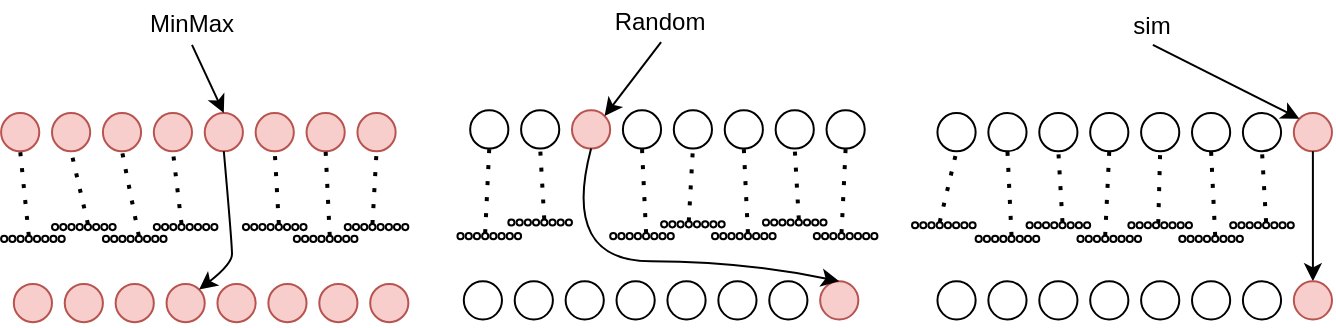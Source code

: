 <mxfile version="24.3.1" type="device">
  <diagram name="Page-1" id="j-AkeTJvbk_twapueU_q">
    <mxGraphModel dx="1296" dy="691" grid="1" gridSize="10" guides="1" tooltips="1" connect="1" arrows="1" fold="1" page="1" pageScale="1" pageWidth="827" pageHeight="1169" math="0" shadow="0">
      <root>
        <mxCell id="0" />
        <mxCell id="1" parent="0" />
        <mxCell id="gNZy8tcKWQFt4iCztj_j-1" value="" style="ellipse;whiteSpace=wrap;html=1;aspect=fixed;fillColor=#f8cecc;strokeColor=#b85450;" vertex="1" parent="1">
          <mxGeometry x="95.455" y="284.545" width="19.091" height="19.091" as="geometry" />
        </mxCell>
        <mxCell id="gNZy8tcKWQFt4iCztj_j-3" value="MinMax" style="text;html=1;align=center;verticalAlign=middle;whiteSpace=wrap;rounded=0;" vertex="1" parent="1">
          <mxGeometry x="120.909" y="230" width="38.182" height="20.455" as="geometry" />
        </mxCell>
        <mxCell id="gNZy8tcKWQFt4iCztj_j-4" value="" style="ellipse;whiteSpace=wrap;html=1;aspect=fixed;fillColor=#f8cecc;strokeColor=#b85450;" vertex="1" parent="1">
          <mxGeometry x="120.909" y="284.545" width="19.091" height="19.091" as="geometry" />
        </mxCell>
        <mxCell id="gNZy8tcKWQFt4iCztj_j-5" value="" style="ellipse;whiteSpace=wrap;html=1;aspect=fixed;fillColor=#f8cecc;strokeColor=#b85450;" vertex="1" parent="1">
          <mxGeometry x="70" y="284.545" width="19.091" height="19.091" as="geometry" />
        </mxCell>
        <mxCell id="gNZy8tcKWQFt4iCztj_j-6" value="" style="ellipse;whiteSpace=wrap;html=1;aspect=fixed;fillColor=#f8cecc;strokeColor=#b85450;" vertex="1" parent="1">
          <mxGeometry x="44.545" y="284.545" width="19.091" height="19.091" as="geometry" />
        </mxCell>
        <mxCell id="gNZy8tcKWQFt4iCztj_j-7" value="" style="ellipse;whiteSpace=wrap;html=1;aspect=fixed;fillColor=#f8cecc;strokeColor=#b85450;" vertex="1" parent="1">
          <mxGeometry x="146.364" y="284.545" width="19.091" height="19.091" as="geometry" />
        </mxCell>
        <mxCell id="gNZy8tcKWQFt4iCztj_j-8" value="" style="ellipse;whiteSpace=wrap;html=1;aspect=fixed;fillColor=#f8cecc;strokeColor=#b85450;" vertex="1" parent="1">
          <mxGeometry x="171.818" y="284.545" width="19.091" height="19.091" as="geometry" />
        </mxCell>
        <mxCell id="gNZy8tcKWQFt4iCztj_j-9" value="" style="ellipse;whiteSpace=wrap;html=1;aspect=fixed;fillColor=#f8cecc;strokeColor=#b85450;" vertex="1" parent="1">
          <mxGeometry x="197.273" y="284.545" width="19.091" height="19.091" as="geometry" />
        </mxCell>
        <mxCell id="gNZy8tcKWQFt4iCztj_j-10" value="" style="ellipse;whiteSpace=wrap;html=1;aspect=fixed;fillColor=#f8cecc;strokeColor=#b85450;" vertex="1" parent="1">
          <mxGeometry x="222.727" y="284.545" width="19.091" height="19.091" as="geometry" />
        </mxCell>
        <mxCell id="gNZy8tcKWQFt4iCztj_j-19" value="" style="endArrow=none;dashed=1;html=1;dashPattern=1 3;strokeWidth=2;rounded=0;entryX=0.5;entryY=1;entryDx=0;entryDy=0;exitX=0.5;exitY=0;exitDx=0;exitDy=0;" edge="1" parent="1" source="gNZy8tcKWQFt4iCztj_j-21" target="gNZy8tcKWQFt4iCztj_j-6">
          <mxGeometry width="50" height="50" relative="1" as="geometry">
            <mxPoint x="19.091" y="339.091" as="sourcePoint" />
            <mxPoint x="50.909" y="305" as="targetPoint" />
          </mxGeometry>
        </mxCell>
        <mxCell id="gNZy8tcKWQFt4iCztj_j-28" value="" style="group" vertex="1" connectable="0" parent="1">
          <mxGeometry x="44.55" y="345.909" width="31.818" height="6.818" as="geometry" />
        </mxCell>
        <mxCell id="gNZy8tcKWQFt4iCztj_j-20" value="" style="ellipse;whiteSpace=wrap;html=1;aspect=fixed;" vertex="1" parent="gNZy8tcKWQFt4iCztj_j-28">
          <mxGeometry x="8.211" width="3.079" height="3.079" as="geometry" />
        </mxCell>
        <mxCell id="gNZy8tcKWQFt4iCztj_j-21" value="" style="ellipse;whiteSpace=wrap;html=1;aspect=fixed;" vertex="1" parent="gNZy8tcKWQFt4iCztj_j-28">
          <mxGeometry x="12.317" width="3.079" height="3.079" as="geometry" />
        </mxCell>
        <mxCell id="gNZy8tcKWQFt4iCztj_j-22" value="" style="ellipse;whiteSpace=wrap;html=1;aspect=fixed;" vertex="1" parent="gNZy8tcKWQFt4iCztj_j-28">
          <mxGeometry x="4.106" width="3.079" height="3.079" as="geometry" />
        </mxCell>
        <mxCell id="gNZy8tcKWQFt4iCztj_j-23" value="" style="ellipse;whiteSpace=wrap;html=1;aspect=fixed;" vertex="1" parent="gNZy8tcKWQFt4iCztj_j-28">
          <mxGeometry width="3.079" height="3.079" as="geometry" />
        </mxCell>
        <mxCell id="gNZy8tcKWQFt4iCztj_j-24" value="" style="ellipse;whiteSpace=wrap;html=1;aspect=fixed;" vertex="1" parent="gNZy8tcKWQFt4iCztj_j-28">
          <mxGeometry x="16.422" width="3.079" height="3.079" as="geometry" />
        </mxCell>
        <mxCell id="gNZy8tcKWQFt4iCztj_j-25" value="" style="ellipse;whiteSpace=wrap;html=1;aspect=fixed;" vertex="1" parent="gNZy8tcKWQFt4iCztj_j-28">
          <mxGeometry x="20.528" width="3.079" height="3.079" as="geometry" />
        </mxCell>
        <mxCell id="gNZy8tcKWQFt4iCztj_j-26" value="" style="ellipse;whiteSpace=wrap;html=1;aspect=fixed;" vertex="1" parent="gNZy8tcKWQFt4iCztj_j-28">
          <mxGeometry x="24.633" width="3.079" height="3.079" as="geometry" />
        </mxCell>
        <mxCell id="gNZy8tcKWQFt4iCztj_j-27" value="" style="ellipse;whiteSpace=wrap;html=1;aspect=fixed;" vertex="1" parent="gNZy8tcKWQFt4iCztj_j-28">
          <mxGeometry x="28.739" width="3.079" height="3.079" as="geometry" />
        </mxCell>
        <mxCell id="gNZy8tcKWQFt4iCztj_j-32" value="" style="group" vertex="1" connectable="0" parent="1">
          <mxGeometry x="70.002" y="339.999" width="31.818" height="6.818" as="geometry" />
        </mxCell>
        <mxCell id="gNZy8tcKWQFt4iCztj_j-33" value="" style="ellipse;whiteSpace=wrap;html=1;aspect=fixed;" vertex="1" parent="gNZy8tcKWQFt4iCztj_j-32">
          <mxGeometry x="8.211" width="3.079" height="3.079" as="geometry" />
        </mxCell>
        <mxCell id="gNZy8tcKWQFt4iCztj_j-34" value="" style="ellipse;whiteSpace=wrap;html=1;aspect=fixed;" vertex="1" parent="gNZy8tcKWQFt4iCztj_j-32">
          <mxGeometry x="12.317" width="3.079" height="3.079" as="geometry" />
        </mxCell>
        <mxCell id="gNZy8tcKWQFt4iCztj_j-35" value="" style="ellipse;whiteSpace=wrap;html=1;aspect=fixed;" vertex="1" parent="gNZy8tcKWQFt4iCztj_j-32">
          <mxGeometry x="4.106" width="3.079" height="3.079" as="geometry" />
        </mxCell>
        <mxCell id="gNZy8tcKWQFt4iCztj_j-36" value="" style="ellipse;whiteSpace=wrap;html=1;aspect=fixed;" vertex="1" parent="gNZy8tcKWQFt4iCztj_j-32">
          <mxGeometry width="3.079" height="3.079" as="geometry" />
        </mxCell>
        <mxCell id="gNZy8tcKWQFt4iCztj_j-37" value="" style="ellipse;whiteSpace=wrap;html=1;aspect=fixed;" vertex="1" parent="gNZy8tcKWQFt4iCztj_j-32">
          <mxGeometry x="16.422" width="3.079" height="3.079" as="geometry" />
        </mxCell>
        <mxCell id="gNZy8tcKWQFt4iCztj_j-38" value="" style="ellipse;whiteSpace=wrap;html=1;aspect=fixed;" vertex="1" parent="gNZy8tcKWQFt4iCztj_j-32">
          <mxGeometry x="20.528" width="3.079" height="3.079" as="geometry" />
        </mxCell>
        <mxCell id="gNZy8tcKWQFt4iCztj_j-39" value="" style="ellipse;whiteSpace=wrap;html=1;aspect=fixed;" vertex="1" parent="gNZy8tcKWQFt4iCztj_j-32">
          <mxGeometry x="24.633" width="3.079" height="3.079" as="geometry" />
        </mxCell>
        <mxCell id="gNZy8tcKWQFt4iCztj_j-40" value="" style="ellipse;whiteSpace=wrap;html=1;aspect=fixed;" vertex="1" parent="gNZy8tcKWQFt4iCztj_j-32">
          <mxGeometry x="28.739" width="3.079" height="3.079" as="geometry" />
        </mxCell>
        <mxCell id="gNZy8tcKWQFt4iCztj_j-41" value="" style="group" vertex="1" connectable="0" parent="1">
          <mxGeometry x="95.454" y="345.909" width="31.818" height="6.818" as="geometry" />
        </mxCell>
        <mxCell id="gNZy8tcKWQFt4iCztj_j-42" value="" style="ellipse;whiteSpace=wrap;html=1;aspect=fixed;" vertex="1" parent="gNZy8tcKWQFt4iCztj_j-41">
          <mxGeometry x="8.211" width="3.079" height="3.079" as="geometry" />
        </mxCell>
        <mxCell id="gNZy8tcKWQFt4iCztj_j-43" value="" style="ellipse;whiteSpace=wrap;html=1;aspect=fixed;" vertex="1" parent="gNZy8tcKWQFt4iCztj_j-41">
          <mxGeometry x="12.317" width="3.079" height="3.079" as="geometry" />
        </mxCell>
        <mxCell id="gNZy8tcKWQFt4iCztj_j-44" value="" style="ellipse;whiteSpace=wrap;html=1;aspect=fixed;" vertex="1" parent="gNZy8tcKWQFt4iCztj_j-41">
          <mxGeometry x="4.106" width="3.079" height="3.079" as="geometry" />
        </mxCell>
        <mxCell id="gNZy8tcKWQFt4iCztj_j-45" value="" style="ellipse;whiteSpace=wrap;html=1;aspect=fixed;" vertex="1" parent="gNZy8tcKWQFt4iCztj_j-41">
          <mxGeometry width="3.079" height="3.079" as="geometry" />
        </mxCell>
        <mxCell id="gNZy8tcKWQFt4iCztj_j-46" value="" style="ellipse;whiteSpace=wrap;html=1;aspect=fixed;" vertex="1" parent="gNZy8tcKWQFt4iCztj_j-41">
          <mxGeometry x="16.422" width="3.079" height="3.079" as="geometry" />
        </mxCell>
        <mxCell id="gNZy8tcKWQFt4iCztj_j-47" value="" style="ellipse;whiteSpace=wrap;html=1;aspect=fixed;" vertex="1" parent="gNZy8tcKWQFt4iCztj_j-41">
          <mxGeometry x="20.528" width="3.079" height="3.079" as="geometry" />
        </mxCell>
        <mxCell id="gNZy8tcKWQFt4iCztj_j-48" value="" style="ellipse;whiteSpace=wrap;html=1;aspect=fixed;" vertex="1" parent="gNZy8tcKWQFt4iCztj_j-41">
          <mxGeometry x="24.633" width="3.079" height="3.079" as="geometry" />
        </mxCell>
        <mxCell id="gNZy8tcKWQFt4iCztj_j-49" value="" style="ellipse;whiteSpace=wrap;html=1;aspect=fixed;" vertex="1" parent="gNZy8tcKWQFt4iCztj_j-41">
          <mxGeometry x="28.739" width="3.079" height="3.079" as="geometry" />
        </mxCell>
        <mxCell id="gNZy8tcKWQFt4iCztj_j-50" value="" style="group" vertex="1" connectable="0" parent="1">
          <mxGeometry x="120.905" y="339.999" width="31.818" height="6.818" as="geometry" />
        </mxCell>
        <mxCell id="gNZy8tcKWQFt4iCztj_j-51" value="" style="ellipse;whiteSpace=wrap;html=1;aspect=fixed;" vertex="1" parent="gNZy8tcKWQFt4iCztj_j-50">
          <mxGeometry x="8.211" width="3.079" height="3.079" as="geometry" />
        </mxCell>
        <mxCell id="gNZy8tcKWQFt4iCztj_j-52" value="" style="ellipse;whiteSpace=wrap;html=1;aspect=fixed;" vertex="1" parent="gNZy8tcKWQFt4iCztj_j-50">
          <mxGeometry x="12.317" width="3.079" height="3.079" as="geometry" />
        </mxCell>
        <mxCell id="gNZy8tcKWQFt4iCztj_j-53" value="" style="ellipse;whiteSpace=wrap;html=1;aspect=fixed;" vertex="1" parent="gNZy8tcKWQFt4iCztj_j-50">
          <mxGeometry x="4.106" width="3.079" height="3.079" as="geometry" />
        </mxCell>
        <mxCell id="gNZy8tcKWQFt4iCztj_j-54" value="" style="ellipse;whiteSpace=wrap;html=1;aspect=fixed;" vertex="1" parent="gNZy8tcKWQFt4iCztj_j-50">
          <mxGeometry width="3.079" height="3.079" as="geometry" />
        </mxCell>
        <mxCell id="gNZy8tcKWQFt4iCztj_j-55" value="" style="ellipse;whiteSpace=wrap;html=1;aspect=fixed;" vertex="1" parent="gNZy8tcKWQFt4iCztj_j-50">
          <mxGeometry x="16.422" width="3.079" height="3.079" as="geometry" />
        </mxCell>
        <mxCell id="gNZy8tcKWQFt4iCztj_j-56" value="" style="ellipse;whiteSpace=wrap;html=1;aspect=fixed;" vertex="1" parent="gNZy8tcKWQFt4iCztj_j-50">
          <mxGeometry x="20.528" width="3.079" height="3.079" as="geometry" />
        </mxCell>
        <mxCell id="gNZy8tcKWQFt4iCztj_j-57" value="" style="ellipse;whiteSpace=wrap;html=1;aspect=fixed;" vertex="1" parent="gNZy8tcKWQFt4iCztj_j-50">
          <mxGeometry x="24.633" width="3.079" height="3.079" as="geometry" />
        </mxCell>
        <mxCell id="gNZy8tcKWQFt4iCztj_j-58" value="" style="ellipse;whiteSpace=wrap;html=1;aspect=fixed;" vertex="1" parent="gNZy8tcKWQFt4iCztj_j-50">
          <mxGeometry x="28.739" width="3.079" height="3.079" as="geometry" />
        </mxCell>
        <mxCell id="gNZy8tcKWQFt4iCztj_j-59" value="" style="group;container=0;" vertex="1" connectable="0" parent="1">
          <mxGeometry x="50.91" y="369.995" width="197.273" height="20.455" as="geometry" />
        </mxCell>
        <mxCell id="gNZy8tcKWQFt4iCztj_j-61" value="" style="group" vertex="1" connectable="0" parent="1">
          <mxGeometry x="165.458" y="339.999" width="31.818" height="6.818" as="geometry" />
        </mxCell>
        <mxCell id="gNZy8tcKWQFt4iCztj_j-62" value="" style="ellipse;whiteSpace=wrap;html=1;aspect=fixed;" vertex="1" parent="gNZy8tcKWQFt4iCztj_j-61">
          <mxGeometry x="8.211" width="3.079" height="3.079" as="geometry" />
        </mxCell>
        <mxCell id="gNZy8tcKWQFt4iCztj_j-63" value="" style="ellipse;whiteSpace=wrap;html=1;aspect=fixed;" vertex="1" parent="gNZy8tcKWQFt4iCztj_j-61">
          <mxGeometry x="12.317" width="3.079" height="3.079" as="geometry" />
        </mxCell>
        <mxCell id="gNZy8tcKWQFt4iCztj_j-64" value="" style="ellipse;whiteSpace=wrap;html=1;aspect=fixed;" vertex="1" parent="gNZy8tcKWQFt4iCztj_j-61">
          <mxGeometry x="4.106" width="3.079" height="3.079" as="geometry" />
        </mxCell>
        <mxCell id="gNZy8tcKWQFt4iCztj_j-65" value="" style="ellipse;whiteSpace=wrap;html=1;aspect=fixed;" vertex="1" parent="gNZy8tcKWQFt4iCztj_j-61">
          <mxGeometry width="3.079" height="3.079" as="geometry" />
        </mxCell>
        <mxCell id="gNZy8tcKWQFt4iCztj_j-66" value="" style="ellipse;whiteSpace=wrap;html=1;aspect=fixed;" vertex="1" parent="gNZy8tcKWQFt4iCztj_j-61">
          <mxGeometry x="16.422" width="3.079" height="3.079" as="geometry" />
        </mxCell>
        <mxCell id="gNZy8tcKWQFt4iCztj_j-67" value="" style="ellipse;whiteSpace=wrap;html=1;aspect=fixed;" vertex="1" parent="gNZy8tcKWQFt4iCztj_j-61">
          <mxGeometry x="20.528" width="3.079" height="3.079" as="geometry" />
        </mxCell>
        <mxCell id="gNZy8tcKWQFt4iCztj_j-68" value="" style="ellipse;whiteSpace=wrap;html=1;aspect=fixed;" vertex="1" parent="gNZy8tcKWQFt4iCztj_j-61">
          <mxGeometry x="24.633" width="3.079" height="3.079" as="geometry" />
        </mxCell>
        <mxCell id="gNZy8tcKWQFt4iCztj_j-69" value="" style="ellipse;whiteSpace=wrap;html=1;aspect=fixed;" vertex="1" parent="gNZy8tcKWQFt4iCztj_j-61">
          <mxGeometry x="28.739" width="3.079" height="3.079" as="geometry" />
        </mxCell>
        <mxCell id="gNZy8tcKWQFt4iCztj_j-70" value="" style="group" vertex="1" connectable="0" parent="1">
          <mxGeometry x="190.91" y="345.909" width="31.818" height="6.818" as="geometry" />
        </mxCell>
        <mxCell id="gNZy8tcKWQFt4iCztj_j-71" value="" style="ellipse;whiteSpace=wrap;html=1;aspect=fixed;" vertex="1" parent="gNZy8tcKWQFt4iCztj_j-70">
          <mxGeometry x="8.211" width="3.079" height="3.079" as="geometry" />
        </mxCell>
        <mxCell id="gNZy8tcKWQFt4iCztj_j-72" value="" style="ellipse;whiteSpace=wrap;html=1;aspect=fixed;" vertex="1" parent="gNZy8tcKWQFt4iCztj_j-70">
          <mxGeometry x="12.317" width="3.079" height="3.079" as="geometry" />
        </mxCell>
        <mxCell id="gNZy8tcKWQFt4iCztj_j-73" value="" style="ellipse;whiteSpace=wrap;html=1;aspect=fixed;" vertex="1" parent="gNZy8tcKWQFt4iCztj_j-70">
          <mxGeometry x="4.106" width="3.079" height="3.079" as="geometry" />
        </mxCell>
        <mxCell id="gNZy8tcKWQFt4iCztj_j-74" value="" style="ellipse;whiteSpace=wrap;html=1;aspect=fixed;" vertex="1" parent="gNZy8tcKWQFt4iCztj_j-70">
          <mxGeometry width="3.079" height="3.079" as="geometry" />
        </mxCell>
        <mxCell id="gNZy8tcKWQFt4iCztj_j-75" value="" style="ellipse;whiteSpace=wrap;html=1;aspect=fixed;" vertex="1" parent="gNZy8tcKWQFt4iCztj_j-70">
          <mxGeometry x="16.422" width="3.079" height="3.079" as="geometry" />
        </mxCell>
        <mxCell id="gNZy8tcKWQFt4iCztj_j-76" value="" style="ellipse;whiteSpace=wrap;html=1;aspect=fixed;" vertex="1" parent="gNZy8tcKWQFt4iCztj_j-70">
          <mxGeometry x="20.528" width="3.079" height="3.079" as="geometry" />
        </mxCell>
        <mxCell id="gNZy8tcKWQFt4iCztj_j-77" value="" style="ellipse;whiteSpace=wrap;html=1;aspect=fixed;" vertex="1" parent="gNZy8tcKWQFt4iCztj_j-70">
          <mxGeometry x="24.633" width="3.079" height="3.079" as="geometry" />
        </mxCell>
        <mxCell id="gNZy8tcKWQFt4iCztj_j-78" value="" style="ellipse;whiteSpace=wrap;html=1;aspect=fixed;" vertex="1" parent="gNZy8tcKWQFt4iCztj_j-70">
          <mxGeometry x="28.739" width="3.079" height="3.079" as="geometry" />
        </mxCell>
        <mxCell id="gNZy8tcKWQFt4iCztj_j-79" value="" style="group" vertex="1" connectable="0" parent="1">
          <mxGeometry x="216.362" y="339.999" width="31.818" height="6.818" as="geometry" />
        </mxCell>
        <mxCell id="gNZy8tcKWQFt4iCztj_j-80" value="" style="ellipse;whiteSpace=wrap;html=1;aspect=fixed;" vertex="1" parent="gNZy8tcKWQFt4iCztj_j-79">
          <mxGeometry x="8.211" width="3.079" height="3.079" as="geometry" />
        </mxCell>
        <mxCell id="gNZy8tcKWQFt4iCztj_j-81" value="" style="ellipse;whiteSpace=wrap;html=1;aspect=fixed;" vertex="1" parent="gNZy8tcKWQFt4iCztj_j-79">
          <mxGeometry x="12.317" width="3.079" height="3.079" as="geometry" />
        </mxCell>
        <mxCell id="gNZy8tcKWQFt4iCztj_j-82" value="" style="ellipse;whiteSpace=wrap;html=1;aspect=fixed;" vertex="1" parent="gNZy8tcKWQFt4iCztj_j-79">
          <mxGeometry x="4.106" width="3.079" height="3.079" as="geometry" />
        </mxCell>
        <mxCell id="gNZy8tcKWQFt4iCztj_j-83" value="" style="ellipse;whiteSpace=wrap;html=1;aspect=fixed;" vertex="1" parent="gNZy8tcKWQFt4iCztj_j-79">
          <mxGeometry width="3.079" height="3.079" as="geometry" />
        </mxCell>
        <mxCell id="gNZy8tcKWQFt4iCztj_j-84" value="" style="ellipse;whiteSpace=wrap;html=1;aspect=fixed;" vertex="1" parent="gNZy8tcKWQFt4iCztj_j-79">
          <mxGeometry x="16.422" width="3.079" height="3.079" as="geometry" />
        </mxCell>
        <mxCell id="gNZy8tcKWQFt4iCztj_j-85" value="" style="ellipse;whiteSpace=wrap;html=1;aspect=fixed;" vertex="1" parent="gNZy8tcKWQFt4iCztj_j-79">
          <mxGeometry x="20.528" width="3.079" height="3.079" as="geometry" />
        </mxCell>
        <mxCell id="gNZy8tcKWQFt4iCztj_j-86" value="" style="ellipse;whiteSpace=wrap;html=1;aspect=fixed;" vertex="1" parent="gNZy8tcKWQFt4iCztj_j-79">
          <mxGeometry x="24.633" width="3.079" height="3.079" as="geometry" />
        </mxCell>
        <mxCell id="gNZy8tcKWQFt4iCztj_j-87" value="" style="ellipse;whiteSpace=wrap;html=1;aspect=fixed;" vertex="1" parent="gNZy8tcKWQFt4iCztj_j-79">
          <mxGeometry x="28.739" width="3.079" height="3.079" as="geometry" />
        </mxCell>
        <mxCell id="gNZy8tcKWQFt4iCztj_j-88" value="" style="endArrow=classic;html=1;rounded=0;exitX=0.5;exitY=1;exitDx=0;exitDy=0;entryX=0.5;entryY=0;entryDx=0;entryDy=0;" edge="1" parent="1" source="gNZy8tcKWQFt4iCztj_j-3" target="gNZy8tcKWQFt4iCztj_j-7">
          <mxGeometry width="50" height="50" relative="1" as="geometry">
            <mxPoint x="82.727" y="339.091" as="sourcePoint" />
            <mxPoint x="114.545" y="305" as="targetPoint" />
          </mxGeometry>
        </mxCell>
        <mxCell id="gNZy8tcKWQFt4iCztj_j-90" value="" style="endArrow=none;dashed=1;html=1;dashPattern=1 3;strokeWidth=2;rounded=0;entryX=0.5;entryY=1;entryDx=0;entryDy=0;exitX=0.5;exitY=0;exitDx=0;exitDy=0;" edge="1" parent="1" source="gNZy8tcKWQFt4iCztj_j-37" target="gNZy8tcKWQFt4iCztj_j-5">
          <mxGeometry width="50" height="50" relative="1" as="geometry">
            <mxPoint x="20.364" y="352.727" as="sourcePoint" />
            <mxPoint x="53.455" y="309.091" as="targetPoint" />
          </mxGeometry>
        </mxCell>
        <mxCell id="gNZy8tcKWQFt4iCztj_j-11" value="" style="ellipse;whiteSpace=wrap;html=1;aspect=fixed;fillColor=#f8cecc;strokeColor=#b85450;" vertex="1" parent="1">
          <mxGeometry x="101.819" y="369.995" width="19.091" height="19.091" as="geometry" />
        </mxCell>
        <mxCell id="gNZy8tcKWQFt4iCztj_j-12" value="" style="ellipse;whiteSpace=wrap;html=1;aspect=fixed;fillColor=#f8cecc;strokeColor=#b85450;" vertex="1" parent="1">
          <mxGeometry x="127.274" y="369.995" width="19.091" height="19.091" as="geometry" />
        </mxCell>
        <mxCell id="gNZy8tcKWQFt4iCztj_j-13" value="" style="ellipse;whiteSpace=wrap;html=1;aspect=fixed;fillColor=#f8cecc;strokeColor=#b85450;" vertex="1" parent="1">
          <mxGeometry x="76.365" y="369.995" width="19.091" height="19.091" as="geometry" />
        </mxCell>
        <mxCell id="gNZy8tcKWQFt4iCztj_j-14" value="" style="ellipse;whiteSpace=wrap;html=1;aspect=fixed;fillColor=#f8cecc;strokeColor=#b85450;" vertex="1" parent="1">
          <mxGeometry x="50.91" y="369.995" width="19.091" height="19.091" as="geometry" />
        </mxCell>
        <mxCell id="gNZy8tcKWQFt4iCztj_j-15" value="" style="ellipse;whiteSpace=wrap;html=1;aspect=fixed;fillColor=#f8cecc;strokeColor=#b85450;" vertex="1" parent="1">
          <mxGeometry x="152.728" y="369.995" width="19.091" height="19.091" as="geometry" />
        </mxCell>
        <mxCell id="gNZy8tcKWQFt4iCztj_j-16" value="" style="ellipse;whiteSpace=wrap;html=1;aspect=fixed;fillColor=#f8cecc;strokeColor=#b85450;" vertex="1" parent="1">
          <mxGeometry x="178.183" y="369.995" width="19.091" height="19.091" as="geometry" />
        </mxCell>
        <mxCell id="gNZy8tcKWQFt4iCztj_j-17" value="" style="ellipse;whiteSpace=wrap;html=1;aspect=fixed;fillColor=#f8cecc;strokeColor=#b85450;" vertex="1" parent="1">
          <mxGeometry x="203.637" y="369.995" width="19.091" height="19.091" as="geometry" />
        </mxCell>
        <mxCell id="gNZy8tcKWQFt4iCztj_j-18" value="" style="ellipse;whiteSpace=wrap;html=1;aspect=fixed;fillColor=#f8cecc;strokeColor=#b85450;" vertex="1" parent="1">
          <mxGeometry x="229.092" y="369.995" width="19.091" height="19.091" as="geometry" />
        </mxCell>
        <mxCell id="gNZy8tcKWQFt4iCztj_j-91" value="" style="endArrow=none;dashed=1;html=1;dashPattern=1 3;strokeWidth=2;rounded=0;entryX=0.5;entryY=1;entryDx=0;entryDy=0;exitX=0.5;exitY=0;exitDx=0;exitDy=0;" edge="1" parent="1" source="gNZy8tcKWQFt4iCztj_j-46" target="gNZy8tcKWQFt4iCztj_j-1">
          <mxGeometry width="50" height="50" relative="1" as="geometry">
            <mxPoint x="62.364" y="352.727" as="sourcePoint" />
            <mxPoint x="85.909" y="311.818" as="targetPoint" />
          </mxGeometry>
        </mxCell>
        <mxCell id="gNZy8tcKWQFt4iCztj_j-92" value="" style="endArrow=none;dashed=1;html=1;dashPattern=1 3;strokeWidth=2;rounded=0;entryX=0.5;entryY=1;entryDx=0;entryDy=0;exitX=0.5;exitY=0;exitDx=0;exitDy=0;" edge="1" parent="1" source="gNZy8tcKWQFt4iCztj_j-52" target="gNZy8tcKWQFt4iCztj_j-4">
          <mxGeometry width="50" height="50" relative="1" as="geometry">
            <mxPoint x="68.727" y="359.545" as="sourcePoint" />
            <mxPoint x="92.273" y="318.636" as="targetPoint" />
          </mxGeometry>
        </mxCell>
        <mxCell id="gNZy8tcKWQFt4iCztj_j-93" value="" style="endArrow=none;dashed=1;html=1;dashPattern=1 3;strokeWidth=2;rounded=0;entryX=0.5;entryY=1;entryDx=0;entryDy=0;exitX=0.5;exitY=0;exitDx=0;exitDy=0;" edge="1" parent="1" source="gNZy8tcKWQFt4iCztj_j-66" target="gNZy8tcKWQFt4iCztj_j-8">
          <mxGeometry width="50" height="50" relative="1" as="geometry">
            <mxPoint x="75.091" y="366.364" as="sourcePoint" />
            <mxPoint x="98.636" y="325.455" as="targetPoint" />
          </mxGeometry>
        </mxCell>
        <mxCell id="gNZy8tcKWQFt4iCztj_j-94" value="" style="endArrow=none;dashed=1;html=1;dashPattern=1 3;strokeWidth=2;rounded=0;entryX=0.5;entryY=1;entryDx=0;entryDy=0;exitX=0.5;exitY=0;exitDx=0;exitDy=0;" edge="1" parent="1" source="gNZy8tcKWQFt4iCztj_j-75" target="gNZy8tcKWQFt4iCztj_j-9">
          <mxGeometry width="50" height="50" relative="1" as="geometry">
            <mxPoint x="196" y="352.727" as="sourcePoint" />
            <mxPoint x="187.727" y="311.818" as="targetPoint" />
          </mxGeometry>
        </mxCell>
        <mxCell id="gNZy8tcKWQFt4iCztj_j-95" value="" style="endArrow=none;dashed=1;html=1;dashPattern=1 3;strokeWidth=2;rounded=0;entryX=0.5;entryY=1;entryDx=0;entryDy=0;exitX=0.5;exitY=0;exitDx=0;exitDy=0;" edge="1" parent="1" source="gNZy8tcKWQFt4iCztj_j-81" target="gNZy8tcKWQFt4iCztj_j-10">
          <mxGeometry width="50" height="50" relative="1" as="geometry">
            <mxPoint x="202.364" y="359.545" as="sourcePoint" />
            <mxPoint x="194.091" y="318.636" as="targetPoint" />
          </mxGeometry>
        </mxCell>
        <mxCell id="gNZy8tcKWQFt4iCztj_j-387" value="" style="group" vertex="1" connectable="0" parent="1">
          <mxGeometry x="260" y="228.64" width="222.72" height="160.45" as="geometry" />
        </mxCell>
        <mxCell id="gNZy8tcKWQFt4iCztj_j-98" value="" style="ellipse;whiteSpace=wrap;html=1;aspect=fixed;fillColor=#f8cecc;strokeColor=#b85450;" vertex="1" parent="gNZy8tcKWQFt4iCztj_j-387">
          <mxGeometry x="69.995" y="54.545" width="19.091" height="19.091" as="geometry" />
        </mxCell>
        <mxCell id="gNZy8tcKWQFt4iCztj_j-99" value="Random" style="text;html=1;align=center;verticalAlign=middle;whiteSpace=wrap;rounded=0;" vertex="1" parent="gNZy8tcKWQFt4iCztj_j-387">
          <mxGeometry x="95.449" width="38.182" height="20.455" as="geometry" />
        </mxCell>
        <mxCell id="gNZy8tcKWQFt4iCztj_j-100" value="" style="ellipse;whiteSpace=wrap;html=1;aspect=fixed;" vertex="1" parent="gNZy8tcKWQFt4iCztj_j-387">
          <mxGeometry x="95.449" y="54.545" width="19.091" height="19.091" as="geometry" />
        </mxCell>
        <mxCell id="gNZy8tcKWQFt4iCztj_j-101" value="" style="ellipse;whiteSpace=wrap;html=1;aspect=fixed;" vertex="1" parent="gNZy8tcKWQFt4iCztj_j-387">
          <mxGeometry x="44.54" y="54.545" width="19.091" height="19.091" as="geometry" />
        </mxCell>
        <mxCell id="gNZy8tcKWQFt4iCztj_j-102" value="" style="ellipse;whiteSpace=wrap;html=1;aspect=fixed;" vertex="1" parent="gNZy8tcKWQFt4iCztj_j-387">
          <mxGeometry x="19.085" y="54.545" width="19.091" height="19.091" as="geometry" />
        </mxCell>
        <mxCell id="gNZy8tcKWQFt4iCztj_j-103" value="" style="ellipse;whiteSpace=wrap;html=1;aspect=fixed;" vertex="1" parent="gNZy8tcKWQFt4iCztj_j-387">
          <mxGeometry x="120.904" y="54.545" width="19.091" height="19.091" as="geometry" />
        </mxCell>
        <mxCell id="gNZy8tcKWQFt4iCztj_j-104" value="" style="ellipse;whiteSpace=wrap;html=1;aspect=fixed;" vertex="1" parent="gNZy8tcKWQFt4iCztj_j-387">
          <mxGeometry x="146.358" y="54.545" width="19.091" height="19.091" as="geometry" />
        </mxCell>
        <mxCell id="gNZy8tcKWQFt4iCztj_j-105" value="" style="ellipse;whiteSpace=wrap;html=1;aspect=fixed;" vertex="1" parent="gNZy8tcKWQFt4iCztj_j-387">
          <mxGeometry x="171.813" y="54.545" width="19.091" height="19.091" as="geometry" />
        </mxCell>
        <mxCell id="gNZy8tcKWQFt4iCztj_j-106" value="" style="ellipse;whiteSpace=wrap;html=1;aspect=fixed;" vertex="1" parent="gNZy8tcKWQFt4iCztj_j-387">
          <mxGeometry x="197.267" y="54.545" width="19.091" height="19.091" as="geometry" />
        </mxCell>
        <mxCell id="gNZy8tcKWQFt4iCztj_j-107" value="" style="endArrow=none;dashed=1;html=1;dashPattern=1 3;strokeWidth=2;rounded=0;entryX=0.5;entryY=1;entryDx=0;entryDy=0;exitX=0.5;exitY=0;exitDx=0;exitDy=0;" edge="1" parent="gNZy8tcKWQFt4iCztj_j-387" source="gNZy8tcKWQFt4iCztj_j-110" target="gNZy8tcKWQFt4iCztj_j-102">
          <mxGeometry width="50" height="50" relative="1" as="geometry">
            <mxPoint x="-6.369" y="109.091" as="sourcePoint" />
            <mxPoint x="25.449" y="75" as="targetPoint" />
          </mxGeometry>
        </mxCell>
        <mxCell id="gNZy8tcKWQFt4iCztj_j-108" value="" style="group" vertex="1" connectable="0" parent="gNZy8tcKWQFt4iCztj_j-387">
          <mxGeometry x="12.72" y="115.909" width="31.818" height="6.818" as="geometry" />
        </mxCell>
        <mxCell id="gNZy8tcKWQFt4iCztj_j-109" value="" style="ellipse;whiteSpace=wrap;html=1;aspect=fixed;" vertex="1" parent="gNZy8tcKWQFt4iCztj_j-108">
          <mxGeometry x="8.211" width="3.079" height="3.079" as="geometry" />
        </mxCell>
        <mxCell id="gNZy8tcKWQFt4iCztj_j-110" value="" style="ellipse;whiteSpace=wrap;html=1;aspect=fixed;" vertex="1" parent="gNZy8tcKWQFt4iCztj_j-108">
          <mxGeometry x="12.317" width="3.079" height="3.079" as="geometry" />
        </mxCell>
        <mxCell id="gNZy8tcKWQFt4iCztj_j-111" value="" style="ellipse;whiteSpace=wrap;html=1;aspect=fixed;" vertex="1" parent="gNZy8tcKWQFt4iCztj_j-108">
          <mxGeometry x="4.106" width="3.079" height="3.079" as="geometry" />
        </mxCell>
        <mxCell id="gNZy8tcKWQFt4iCztj_j-112" value="" style="ellipse;whiteSpace=wrap;html=1;aspect=fixed;" vertex="1" parent="gNZy8tcKWQFt4iCztj_j-108">
          <mxGeometry width="3.079" height="3.079" as="geometry" />
        </mxCell>
        <mxCell id="gNZy8tcKWQFt4iCztj_j-113" value="" style="ellipse;whiteSpace=wrap;html=1;aspect=fixed;" vertex="1" parent="gNZy8tcKWQFt4iCztj_j-108">
          <mxGeometry x="16.422" width="3.079" height="3.079" as="geometry" />
        </mxCell>
        <mxCell id="gNZy8tcKWQFt4iCztj_j-114" value="" style="ellipse;whiteSpace=wrap;html=1;aspect=fixed;" vertex="1" parent="gNZy8tcKWQFt4iCztj_j-108">
          <mxGeometry x="20.528" width="3.079" height="3.079" as="geometry" />
        </mxCell>
        <mxCell id="gNZy8tcKWQFt4iCztj_j-115" value="" style="ellipse;whiteSpace=wrap;html=1;aspect=fixed;" vertex="1" parent="gNZy8tcKWQFt4iCztj_j-108">
          <mxGeometry x="24.633" width="3.079" height="3.079" as="geometry" />
        </mxCell>
        <mxCell id="gNZy8tcKWQFt4iCztj_j-116" value="" style="ellipse;whiteSpace=wrap;html=1;aspect=fixed;" vertex="1" parent="gNZy8tcKWQFt4iCztj_j-108">
          <mxGeometry x="28.739" width="3.079" height="3.079" as="geometry" />
        </mxCell>
        <mxCell id="gNZy8tcKWQFt4iCztj_j-117" value="" style="group" vertex="1" connectable="0" parent="gNZy8tcKWQFt4iCztj_j-387">
          <mxGeometry x="38.172" y="109.089" width="31.818" height="6.818" as="geometry" />
        </mxCell>
        <mxCell id="gNZy8tcKWQFt4iCztj_j-118" value="" style="ellipse;whiteSpace=wrap;html=1;aspect=fixed;" vertex="1" parent="gNZy8tcKWQFt4iCztj_j-117">
          <mxGeometry x="8.211" width="3.079" height="3.079" as="geometry" />
        </mxCell>
        <mxCell id="gNZy8tcKWQFt4iCztj_j-119" value="" style="ellipse;whiteSpace=wrap;html=1;aspect=fixed;" vertex="1" parent="gNZy8tcKWQFt4iCztj_j-117">
          <mxGeometry x="12.317" width="3.079" height="3.079" as="geometry" />
        </mxCell>
        <mxCell id="gNZy8tcKWQFt4iCztj_j-120" value="" style="ellipse;whiteSpace=wrap;html=1;aspect=fixed;" vertex="1" parent="gNZy8tcKWQFt4iCztj_j-117">
          <mxGeometry x="4.106" width="3.079" height="3.079" as="geometry" />
        </mxCell>
        <mxCell id="gNZy8tcKWQFt4iCztj_j-121" value="" style="ellipse;whiteSpace=wrap;html=1;aspect=fixed;" vertex="1" parent="gNZy8tcKWQFt4iCztj_j-117">
          <mxGeometry width="3.079" height="3.079" as="geometry" />
        </mxCell>
        <mxCell id="gNZy8tcKWQFt4iCztj_j-122" value="" style="ellipse;whiteSpace=wrap;html=1;aspect=fixed;" vertex="1" parent="gNZy8tcKWQFt4iCztj_j-117">
          <mxGeometry x="16.422" width="3.079" height="3.079" as="geometry" />
        </mxCell>
        <mxCell id="gNZy8tcKWQFt4iCztj_j-123" value="" style="ellipse;whiteSpace=wrap;html=1;aspect=fixed;" vertex="1" parent="gNZy8tcKWQFt4iCztj_j-117">
          <mxGeometry x="20.528" width="3.079" height="3.079" as="geometry" />
        </mxCell>
        <mxCell id="gNZy8tcKWQFt4iCztj_j-124" value="" style="ellipse;whiteSpace=wrap;html=1;aspect=fixed;" vertex="1" parent="gNZy8tcKWQFt4iCztj_j-117">
          <mxGeometry x="24.633" width="3.079" height="3.079" as="geometry" />
        </mxCell>
        <mxCell id="gNZy8tcKWQFt4iCztj_j-125" value="" style="ellipse;whiteSpace=wrap;html=1;aspect=fixed;" vertex="1" parent="gNZy8tcKWQFt4iCztj_j-117">
          <mxGeometry x="28.739" width="3.079" height="3.079" as="geometry" />
        </mxCell>
        <mxCell id="gNZy8tcKWQFt4iCztj_j-126" value="" style="group" vertex="1" connectable="0" parent="gNZy8tcKWQFt4iCztj_j-387">
          <mxGeometry x="89.084" y="115.909" width="31.818" height="6.818" as="geometry" />
        </mxCell>
        <mxCell id="gNZy8tcKWQFt4iCztj_j-127" value="" style="ellipse;whiteSpace=wrap;html=1;aspect=fixed;" vertex="1" parent="gNZy8tcKWQFt4iCztj_j-126">
          <mxGeometry x="8.211" width="3.079" height="3.079" as="geometry" />
        </mxCell>
        <mxCell id="gNZy8tcKWQFt4iCztj_j-128" value="" style="ellipse;whiteSpace=wrap;html=1;aspect=fixed;" vertex="1" parent="gNZy8tcKWQFt4iCztj_j-126">
          <mxGeometry x="12.317" width="3.079" height="3.079" as="geometry" />
        </mxCell>
        <mxCell id="gNZy8tcKWQFt4iCztj_j-129" value="" style="ellipse;whiteSpace=wrap;html=1;aspect=fixed;" vertex="1" parent="gNZy8tcKWQFt4iCztj_j-126">
          <mxGeometry x="4.106" width="3.079" height="3.079" as="geometry" />
        </mxCell>
        <mxCell id="gNZy8tcKWQFt4iCztj_j-130" value="" style="ellipse;whiteSpace=wrap;html=1;aspect=fixed;" vertex="1" parent="gNZy8tcKWQFt4iCztj_j-126">
          <mxGeometry width="3.079" height="3.079" as="geometry" />
        </mxCell>
        <mxCell id="gNZy8tcKWQFt4iCztj_j-131" value="" style="ellipse;whiteSpace=wrap;html=1;aspect=fixed;" vertex="1" parent="gNZy8tcKWQFt4iCztj_j-126">
          <mxGeometry x="16.422" width="3.079" height="3.079" as="geometry" />
        </mxCell>
        <mxCell id="gNZy8tcKWQFt4iCztj_j-132" value="" style="ellipse;whiteSpace=wrap;html=1;aspect=fixed;" vertex="1" parent="gNZy8tcKWQFt4iCztj_j-126">
          <mxGeometry x="20.528" width="3.079" height="3.079" as="geometry" />
        </mxCell>
        <mxCell id="gNZy8tcKWQFt4iCztj_j-133" value="" style="ellipse;whiteSpace=wrap;html=1;aspect=fixed;" vertex="1" parent="gNZy8tcKWQFt4iCztj_j-126">
          <mxGeometry x="24.633" width="3.079" height="3.079" as="geometry" />
        </mxCell>
        <mxCell id="gNZy8tcKWQFt4iCztj_j-134" value="" style="ellipse;whiteSpace=wrap;html=1;aspect=fixed;" vertex="1" parent="gNZy8tcKWQFt4iCztj_j-126">
          <mxGeometry x="28.739" width="3.079" height="3.079" as="geometry" />
        </mxCell>
        <mxCell id="gNZy8tcKWQFt4iCztj_j-135" value="" style="group" vertex="1" connectable="0" parent="gNZy8tcKWQFt4iCztj_j-387">
          <mxGeometry x="114.535" y="109.999" width="31.818" height="6.818" as="geometry" />
        </mxCell>
        <mxCell id="gNZy8tcKWQFt4iCztj_j-136" value="" style="ellipse;whiteSpace=wrap;html=1;aspect=fixed;" vertex="1" parent="gNZy8tcKWQFt4iCztj_j-135">
          <mxGeometry x="8.211" width="3.079" height="3.079" as="geometry" />
        </mxCell>
        <mxCell id="gNZy8tcKWQFt4iCztj_j-137" value="" style="ellipse;whiteSpace=wrap;html=1;aspect=fixed;" vertex="1" parent="gNZy8tcKWQFt4iCztj_j-135">
          <mxGeometry x="12.317" width="3.079" height="3.079" as="geometry" />
        </mxCell>
        <mxCell id="gNZy8tcKWQFt4iCztj_j-138" value="" style="ellipse;whiteSpace=wrap;html=1;aspect=fixed;" vertex="1" parent="gNZy8tcKWQFt4iCztj_j-135">
          <mxGeometry x="4.106" width="3.079" height="3.079" as="geometry" />
        </mxCell>
        <mxCell id="gNZy8tcKWQFt4iCztj_j-139" value="" style="ellipse;whiteSpace=wrap;html=1;aspect=fixed;" vertex="1" parent="gNZy8tcKWQFt4iCztj_j-135">
          <mxGeometry width="3.079" height="3.079" as="geometry" />
        </mxCell>
        <mxCell id="gNZy8tcKWQFt4iCztj_j-140" value="" style="ellipse;whiteSpace=wrap;html=1;aspect=fixed;" vertex="1" parent="gNZy8tcKWQFt4iCztj_j-135">
          <mxGeometry x="16.422" width="3.079" height="3.079" as="geometry" />
        </mxCell>
        <mxCell id="gNZy8tcKWQFt4iCztj_j-141" value="" style="ellipse;whiteSpace=wrap;html=1;aspect=fixed;" vertex="1" parent="gNZy8tcKWQFt4iCztj_j-135">
          <mxGeometry x="20.528" width="3.079" height="3.079" as="geometry" />
        </mxCell>
        <mxCell id="gNZy8tcKWQFt4iCztj_j-142" value="" style="ellipse;whiteSpace=wrap;html=1;aspect=fixed;" vertex="1" parent="gNZy8tcKWQFt4iCztj_j-135">
          <mxGeometry x="24.633" width="3.079" height="3.079" as="geometry" />
        </mxCell>
        <mxCell id="gNZy8tcKWQFt4iCztj_j-143" value="" style="ellipse;whiteSpace=wrap;html=1;aspect=fixed;" vertex="1" parent="gNZy8tcKWQFt4iCztj_j-135">
          <mxGeometry x="28.739" width="3.079" height="3.079" as="geometry" />
        </mxCell>
        <mxCell id="gNZy8tcKWQFt4iCztj_j-144" value="" style="group;container=0;" vertex="1" connectable="0" parent="gNZy8tcKWQFt4iCztj_j-387">
          <mxGeometry x="15.9" y="139.995" width="197.273" height="20.455" as="geometry" />
        </mxCell>
        <mxCell id="gNZy8tcKWQFt4iCztj_j-145" value="" style="group" vertex="1" connectable="0" parent="gNZy8tcKWQFt4iCztj_j-387">
          <mxGeometry x="139.998" y="115.909" width="31.818" height="6.818" as="geometry" />
        </mxCell>
        <mxCell id="gNZy8tcKWQFt4iCztj_j-146" value="" style="ellipse;whiteSpace=wrap;html=1;aspect=fixed;" vertex="1" parent="gNZy8tcKWQFt4iCztj_j-145">
          <mxGeometry x="8.211" width="3.079" height="3.079" as="geometry" />
        </mxCell>
        <mxCell id="gNZy8tcKWQFt4iCztj_j-147" value="" style="ellipse;whiteSpace=wrap;html=1;aspect=fixed;" vertex="1" parent="gNZy8tcKWQFt4iCztj_j-145">
          <mxGeometry x="12.317" width="3.079" height="3.079" as="geometry" />
        </mxCell>
        <mxCell id="gNZy8tcKWQFt4iCztj_j-148" value="" style="ellipse;whiteSpace=wrap;html=1;aspect=fixed;" vertex="1" parent="gNZy8tcKWQFt4iCztj_j-145">
          <mxGeometry x="4.106" width="3.079" height="3.079" as="geometry" />
        </mxCell>
        <mxCell id="gNZy8tcKWQFt4iCztj_j-149" value="" style="ellipse;whiteSpace=wrap;html=1;aspect=fixed;" vertex="1" parent="gNZy8tcKWQFt4iCztj_j-145">
          <mxGeometry width="3.079" height="3.079" as="geometry" />
        </mxCell>
        <mxCell id="gNZy8tcKWQFt4iCztj_j-150" value="" style="ellipse;whiteSpace=wrap;html=1;aspect=fixed;" vertex="1" parent="gNZy8tcKWQFt4iCztj_j-145">
          <mxGeometry x="16.422" width="3.079" height="3.079" as="geometry" />
        </mxCell>
        <mxCell id="gNZy8tcKWQFt4iCztj_j-151" value="" style="ellipse;whiteSpace=wrap;html=1;aspect=fixed;" vertex="1" parent="gNZy8tcKWQFt4iCztj_j-145">
          <mxGeometry x="20.528" width="3.079" height="3.079" as="geometry" />
        </mxCell>
        <mxCell id="gNZy8tcKWQFt4iCztj_j-152" value="" style="ellipse;whiteSpace=wrap;html=1;aspect=fixed;" vertex="1" parent="gNZy8tcKWQFt4iCztj_j-145">
          <mxGeometry x="24.633" width="3.079" height="3.079" as="geometry" />
        </mxCell>
        <mxCell id="gNZy8tcKWQFt4iCztj_j-153" value="" style="ellipse;whiteSpace=wrap;html=1;aspect=fixed;" vertex="1" parent="gNZy8tcKWQFt4iCztj_j-145">
          <mxGeometry x="28.739" width="3.079" height="3.079" as="geometry" />
        </mxCell>
        <mxCell id="gNZy8tcKWQFt4iCztj_j-154" value="" style="group" vertex="1" connectable="0" parent="gNZy8tcKWQFt4iCztj_j-387">
          <mxGeometry x="165.45" y="109.089" width="31.818" height="6.818" as="geometry" />
        </mxCell>
        <mxCell id="gNZy8tcKWQFt4iCztj_j-155" value="" style="ellipse;whiteSpace=wrap;html=1;aspect=fixed;" vertex="1" parent="gNZy8tcKWQFt4iCztj_j-154">
          <mxGeometry x="8.211" width="3.079" height="3.079" as="geometry" />
        </mxCell>
        <mxCell id="gNZy8tcKWQFt4iCztj_j-156" value="" style="ellipse;whiteSpace=wrap;html=1;aspect=fixed;" vertex="1" parent="gNZy8tcKWQFt4iCztj_j-154">
          <mxGeometry x="12.317" width="3.079" height="3.079" as="geometry" />
        </mxCell>
        <mxCell id="gNZy8tcKWQFt4iCztj_j-157" value="" style="ellipse;whiteSpace=wrap;html=1;aspect=fixed;" vertex="1" parent="gNZy8tcKWQFt4iCztj_j-154">
          <mxGeometry x="4.106" width="3.079" height="3.079" as="geometry" />
        </mxCell>
        <mxCell id="gNZy8tcKWQFt4iCztj_j-158" value="" style="ellipse;whiteSpace=wrap;html=1;aspect=fixed;" vertex="1" parent="gNZy8tcKWQFt4iCztj_j-154">
          <mxGeometry width="3.079" height="3.079" as="geometry" />
        </mxCell>
        <mxCell id="gNZy8tcKWQFt4iCztj_j-159" value="" style="ellipse;whiteSpace=wrap;html=1;aspect=fixed;" vertex="1" parent="gNZy8tcKWQFt4iCztj_j-154">
          <mxGeometry x="16.422" width="3.079" height="3.079" as="geometry" />
        </mxCell>
        <mxCell id="gNZy8tcKWQFt4iCztj_j-160" value="" style="ellipse;whiteSpace=wrap;html=1;aspect=fixed;" vertex="1" parent="gNZy8tcKWQFt4iCztj_j-154">
          <mxGeometry x="20.528" width="3.079" height="3.079" as="geometry" />
        </mxCell>
        <mxCell id="gNZy8tcKWQFt4iCztj_j-161" value="" style="ellipse;whiteSpace=wrap;html=1;aspect=fixed;" vertex="1" parent="gNZy8tcKWQFt4iCztj_j-154">
          <mxGeometry x="24.633" width="3.079" height="3.079" as="geometry" />
        </mxCell>
        <mxCell id="gNZy8tcKWQFt4iCztj_j-162" value="" style="ellipse;whiteSpace=wrap;html=1;aspect=fixed;" vertex="1" parent="gNZy8tcKWQFt4iCztj_j-154">
          <mxGeometry x="28.739" width="3.079" height="3.079" as="geometry" />
        </mxCell>
        <mxCell id="gNZy8tcKWQFt4iCztj_j-163" value="" style="group" vertex="1" connectable="0" parent="gNZy8tcKWQFt4iCztj_j-387">
          <mxGeometry x="190.902" y="115.909" width="31.818" height="6.818" as="geometry" />
        </mxCell>
        <mxCell id="gNZy8tcKWQFt4iCztj_j-164" value="" style="ellipse;whiteSpace=wrap;html=1;aspect=fixed;" vertex="1" parent="gNZy8tcKWQFt4iCztj_j-163">
          <mxGeometry x="8.211" width="3.079" height="3.079" as="geometry" />
        </mxCell>
        <mxCell id="gNZy8tcKWQFt4iCztj_j-165" value="" style="ellipse;whiteSpace=wrap;html=1;aspect=fixed;" vertex="1" parent="gNZy8tcKWQFt4iCztj_j-163">
          <mxGeometry x="12.317" width="3.079" height="3.079" as="geometry" />
        </mxCell>
        <mxCell id="gNZy8tcKWQFt4iCztj_j-166" value="" style="ellipse;whiteSpace=wrap;html=1;aspect=fixed;" vertex="1" parent="gNZy8tcKWQFt4iCztj_j-163">
          <mxGeometry x="4.106" width="3.079" height="3.079" as="geometry" />
        </mxCell>
        <mxCell id="gNZy8tcKWQFt4iCztj_j-167" value="" style="ellipse;whiteSpace=wrap;html=1;aspect=fixed;" vertex="1" parent="gNZy8tcKWQFt4iCztj_j-163">
          <mxGeometry width="3.079" height="3.079" as="geometry" />
        </mxCell>
        <mxCell id="gNZy8tcKWQFt4iCztj_j-168" value="" style="ellipse;whiteSpace=wrap;html=1;aspect=fixed;" vertex="1" parent="gNZy8tcKWQFt4iCztj_j-163">
          <mxGeometry x="16.422" width="3.079" height="3.079" as="geometry" />
        </mxCell>
        <mxCell id="gNZy8tcKWQFt4iCztj_j-169" value="" style="ellipse;whiteSpace=wrap;html=1;aspect=fixed;" vertex="1" parent="gNZy8tcKWQFt4iCztj_j-163">
          <mxGeometry x="20.528" width="3.079" height="3.079" as="geometry" />
        </mxCell>
        <mxCell id="gNZy8tcKWQFt4iCztj_j-170" value="" style="ellipse;whiteSpace=wrap;html=1;aspect=fixed;" vertex="1" parent="gNZy8tcKWQFt4iCztj_j-163">
          <mxGeometry x="24.633" width="3.079" height="3.079" as="geometry" />
        </mxCell>
        <mxCell id="gNZy8tcKWQFt4iCztj_j-171" value="" style="ellipse;whiteSpace=wrap;html=1;aspect=fixed;" vertex="1" parent="gNZy8tcKWQFt4iCztj_j-163">
          <mxGeometry x="28.739" width="3.079" height="3.079" as="geometry" />
        </mxCell>
        <mxCell id="gNZy8tcKWQFt4iCztj_j-174" value="" style="endArrow=none;dashed=1;html=1;dashPattern=1 3;strokeWidth=2;rounded=0;entryX=0.5;entryY=1;entryDx=0;entryDy=0;exitX=0.5;exitY=0;exitDx=0;exitDy=0;" edge="1" parent="gNZy8tcKWQFt4iCztj_j-387" source="gNZy8tcKWQFt4iCztj_j-122" target="gNZy8tcKWQFt4iCztj_j-101">
          <mxGeometry width="50" height="50" relative="1" as="geometry">
            <mxPoint x="-5.096" y="122.727" as="sourcePoint" />
            <mxPoint x="27.995" y="79.091" as="targetPoint" />
          </mxGeometry>
        </mxCell>
        <mxCell id="gNZy8tcKWQFt4iCztj_j-175" value="" style="ellipse;whiteSpace=wrap;html=1;aspect=fixed;" vertex="1" parent="gNZy8tcKWQFt4iCztj_j-387">
          <mxGeometry x="66.809" y="139.995" width="19.091" height="19.091" as="geometry" />
        </mxCell>
        <mxCell id="gNZy8tcKWQFt4iCztj_j-176" value="" style="ellipse;whiteSpace=wrap;html=1;aspect=fixed;" vertex="1" parent="gNZy8tcKWQFt4iCztj_j-387">
          <mxGeometry x="92.264" y="139.995" width="19.091" height="19.091" as="geometry" />
        </mxCell>
        <mxCell id="gNZy8tcKWQFt4iCztj_j-177" value="" style="ellipse;whiteSpace=wrap;html=1;aspect=fixed;" vertex="1" parent="gNZy8tcKWQFt4iCztj_j-387">
          <mxGeometry x="41.355" y="139.995" width="19.091" height="19.091" as="geometry" />
        </mxCell>
        <mxCell id="gNZy8tcKWQFt4iCztj_j-178" value="" style="ellipse;whiteSpace=wrap;html=1;aspect=fixed;" vertex="1" parent="gNZy8tcKWQFt4iCztj_j-387">
          <mxGeometry x="15.9" y="139.995" width="19.091" height="19.091" as="geometry" />
        </mxCell>
        <mxCell id="gNZy8tcKWQFt4iCztj_j-179" value="" style="ellipse;whiteSpace=wrap;html=1;aspect=fixed;" vertex="1" parent="gNZy8tcKWQFt4iCztj_j-387">
          <mxGeometry x="117.718" y="139.995" width="19.091" height="19.091" as="geometry" />
        </mxCell>
        <mxCell id="gNZy8tcKWQFt4iCztj_j-180" value="" style="ellipse;whiteSpace=wrap;html=1;aspect=fixed;" vertex="1" parent="gNZy8tcKWQFt4iCztj_j-387">
          <mxGeometry x="143.173" y="139.995" width="19.091" height="19.091" as="geometry" />
        </mxCell>
        <mxCell id="gNZy8tcKWQFt4iCztj_j-181" value="" style="ellipse;whiteSpace=wrap;html=1;aspect=fixed;" vertex="1" parent="gNZy8tcKWQFt4iCztj_j-387">
          <mxGeometry x="168.627" y="139.995" width="19.091" height="19.091" as="geometry" />
        </mxCell>
        <mxCell id="gNZy8tcKWQFt4iCztj_j-182" value="" style="ellipse;whiteSpace=wrap;html=1;aspect=fixed;fillColor=#f8cecc;strokeColor=#b85450;" vertex="1" parent="gNZy8tcKWQFt4iCztj_j-387">
          <mxGeometry x="194.082" y="139.995" width="19.091" height="19.091" as="geometry" />
        </mxCell>
        <mxCell id="gNZy8tcKWQFt4iCztj_j-183" value="" style="endArrow=none;dashed=1;html=1;dashPattern=1 3;strokeWidth=2;rounded=0;entryX=0.5;entryY=1;entryDx=0;entryDy=0;exitX=0.5;exitY=0;exitDx=0;exitDy=0;" edge="1" parent="gNZy8tcKWQFt4iCztj_j-387" source="gNZy8tcKWQFt4iCztj_j-131" target="gNZy8tcKWQFt4iCztj_j-100">
          <mxGeometry width="50" height="50" relative="1" as="geometry">
            <mxPoint x="36.904" y="122.727" as="sourcePoint" />
            <mxPoint x="60.449" y="81.818" as="targetPoint" />
          </mxGeometry>
        </mxCell>
        <mxCell id="gNZy8tcKWQFt4iCztj_j-184" value="" style="endArrow=none;dashed=1;html=1;dashPattern=1 3;strokeWidth=2;rounded=0;entryX=0.5;entryY=1;entryDx=0;entryDy=0;exitX=0.5;exitY=0;exitDx=0;exitDy=0;" edge="1" parent="gNZy8tcKWQFt4iCztj_j-387" source="gNZy8tcKWQFt4iCztj_j-137" target="gNZy8tcKWQFt4iCztj_j-103">
          <mxGeometry width="50" height="50" relative="1" as="geometry">
            <mxPoint x="43.267" y="129.545" as="sourcePoint" />
            <mxPoint x="66.813" y="88.636" as="targetPoint" />
          </mxGeometry>
        </mxCell>
        <mxCell id="gNZy8tcKWQFt4iCztj_j-185" value="" style="endArrow=none;dashed=1;html=1;dashPattern=1 3;strokeWidth=2;rounded=0;entryX=0.5;entryY=1;entryDx=0;entryDy=0;exitX=0.5;exitY=0;exitDx=0;exitDy=0;" edge="1" parent="gNZy8tcKWQFt4iCztj_j-387" source="gNZy8tcKWQFt4iCztj_j-150" target="gNZy8tcKWQFt4iCztj_j-104">
          <mxGeometry width="50" height="50" relative="1" as="geometry">
            <mxPoint x="49.631" y="136.364" as="sourcePoint" />
            <mxPoint x="73.176" y="95.455" as="targetPoint" />
          </mxGeometry>
        </mxCell>
        <mxCell id="gNZy8tcKWQFt4iCztj_j-186" value="" style="endArrow=none;dashed=1;html=1;dashPattern=1 3;strokeWidth=2;rounded=0;entryX=0.5;entryY=1;entryDx=0;entryDy=0;exitX=0.5;exitY=0;exitDx=0;exitDy=0;" edge="1" parent="gNZy8tcKWQFt4iCztj_j-387" source="gNZy8tcKWQFt4iCztj_j-159" target="gNZy8tcKWQFt4iCztj_j-105">
          <mxGeometry width="50" height="50" relative="1" as="geometry">
            <mxPoint x="170.54" y="122.727" as="sourcePoint" />
            <mxPoint x="162.267" y="81.818" as="targetPoint" />
          </mxGeometry>
        </mxCell>
        <mxCell id="gNZy8tcKWQFt4iCztj_j-187" value="" style="endArrow=none;dashed=1;html=1;dashPattern=1 3;strokeWidth=2;rounded=0;entryX=0.5;entryY=1;entryDx=0;entryDy=0;exitX=0.5;exitY=0;exitDx=0;exitDy=0;" edge="1" parent="gNZy8tcKWQFt4iCztj_j-387" source="gNZy8tcKWQFt4iCztj_j-165" target="gNZy8tcKWQFt4iCztj_j-106">
          <mxGeometry width="50" height="50" relative="1" as="geometry">
            <mxPoint x="176.904" y="129.545" as="sourcePoint" />
            <mxPoint x="168.631" y="88.636" as="targetPoint" />
          </mxGeometry>
        </mxCell>
        <mxCell id="gNZy8tcKWQFt4iCztj_j-384" value="" style="endArrow=classic;html=1;rounded=0;exitX=0.5;exitY=1;exitDx=0;exitDy=0;entryX=1;entryY=0;entryDx=0;entryDy=0;" edge="1" parent="gNZy8tcKWQFt4iCztj_j-387" source="gNZy8tcKWQFt4iCztj_j-99" target="gNZy8tcKWQFt4iCztj_j-98">
          <mxGeometry width="50" height="50" relative="1" as="geometry">
            <mxPoint x="84.54" y="130" as="sourcePoint" />
            <mxPoint x="134.54" y="80" as="targetPoint" />
          </mxGeometry>
        </mxCell>
        <mxCell id="gNZy8tcKWQFt4iCztj_j-385" value="" style="curved=1;endArrow=classic;html=1;rounded=0;exitX=0.5;exitY=1;exitDx=0;exitDy=0;entryX=0.5;entryY=0;entryDx=0;entryDy=0;" edge="1" parent="gNZy8tcKWQFt4iCztj_j-387" source="gNZy8tcKWQFt4iCztj_j-98" target="gNZy8tcKWQFt4iCztj_j-182">
          <mxGeometry width="50" height="50" relative="1" as="geometry">
            <mxPoint x="45.68" y="93.636" as="sourcePoint" />
            <mxPoint x="100.68" y="100" as="targetPoint" />
            <Array as="points">
              <mxPoint x="64.54" y="130" />
              <mxPoint x="154.54" y="130" />
            </Array>
          </mxGeometry>
        </mxCell>
        <mxCell id="gNZy8tcKWQFt4iCztj_j-388" value="" style="curved=1;endArrow=classic;html=1;rounded=0;exitX=0.5;exitY=1;exitDx=0;exitDy=0;entryX=1;entryY=0;entryDx=0;entryDy=0;" edge="1" parent="1" source="gNZy8tcKWQFt4iCztj_j-7" target="gNZy8tcKWQFt4iCztj_j-12">
          <mxGeometry width="50" height="50" relative="1" as="geometry">
            <mxPoint x="160" y="340" as="sourcePoint" />
            <mxPoint x="210" y="290" as="targetPoint" />
            <Array as="points">
              <mxPoint x="160" y="350" />
              <mxPoint x="160" y="360" />
            </Array>
          </mxGeometry>
        </mxCell>
        <mxCell id="gNZy8tcKWQFt4iCztj_j-281" value="" style="ellipse;whiteSpace=wrap;html=1;aspect=fixed;" vertex="1" parent="1">
          <mxGeometry x="563.635" y="284.545" width="19.091" height="19.091" as="geometry" />
        </mxCell>
        <mxCell id="gNZy8tcKWQFt4iCztj_j-283" value="" style="ellipse;whiteSpace=wrap;html=1;aspect=fixed;" vertex="1" parent="1">
          <mxGeometry x="589.089" y="284.545" width="19.091" height="19.091" as="geometry" />
        </mxCell>
        <mxCell id="gNZy8tcKWQFt4iCztj_j-284" value="" style="ellipse;whiteSpace=wrap;html=1;aspect=fixed;" vertex="1" parent="1">
          <mxGeometry x="538.18" y="284.545" width="19.091" height="19.091" as="geometry" />
        </mxCell>
        <mxCell id="gNZy8tcKWQFt4iCztj_j-285" value="" style="ellipse;whiteSpace=wrap;html=1;aspect=fixed;" vertex="1" parent="1">
          <mxGeometry x="512.725" y="284.545" width="19.091" height="19.091" as="geometry" />
        </mxCell>
        <mxCell id="gNZy8tcKWQFt4iCztj_j-286" value="" style="ellipse;whiteSpace=wrap;html=1;aspect=fixed;" vertex="1" parent="1">
          <mxGeometry x="614.544" y="284.545" width="19.091" height="19.091" as="geometry" />
        </mxCell>
        <mxCell id="gNZy8tcKWQFt4iCztj_j-287" value="" style="ellipse;whiteSpace=wrap;html=1;aspect=fixed;" vertex="1" parent="1">
          <mxGeometry x="639.998" y="284.545" width="19.091" height="19.091" as="geometry" />
        </mxCell>
        <mxCell id="gNZy8tcKWQFt4iCztj_j-288" value="" style="ellipse;whiteSpace=wrap;html=1;aspect=fixed;" vertex="1" parent="1">
          <mxGeometry x="665.453" y="284.545" width="19.091" height="19.091" as="geometry" />
        </mxCell>
        <mxCell id="gNZy8tcKWQFt4iCztj_j-289" value="" style="ellipse;whiteSpace=wrap;html=1;aspect=fixed;fillColor=#f8cecc;strokeColor=#b85450;" vertex="1" parent="1">
          <mxGeometry x="690.907" y="284.545" width="19.091" height="19.091" as="geometry" />
        </mxCell>
        <mxCell id="gNZy8tcKWQFt4iCztj_j-290" value="" style="endArrow=none;dashed=1;html=1;dashPattern=1 3;strokeWidth=2;rounded=0;entryX=0.5;entryY=1;entryDx=0;entryDy=0;exitX=0.5;exitY=0;exitDx=0;exitDy=0;" edge="1" parent="1" source="gNZy8tcKWQFt4iCztj_j-293" target="gNZy8tcKWQFt4iCztj_j-285">
          <mxGeometry width="50" height="50" relative="1" as="geometry">
            <mxPoint x="487.271" y="339.091" as="sourcePoint" />
            <mxPoint x="519.089" y="305" as="targetPoint" />
          </mxGeometry>
        </mxCell>
        <mxCell id="gNZy8tcKWQFt4iCztj_j-291" value="" style="group" vertex="1" connectable="0" parent="1">
          <mxGeometry x="500" y="339.089" width="31.818" height="6.818" as="geometry" />
        </mxCell>
        <mxCell id="gNZy8tcKWQFt4iCztj_j-292" value="" style="ellipse;whiteSpace=wrap;html=1;aspect=fixed;" vertex="1" parent="gNZy8tcKWQFt4iCztj_j-291">
          <mxGeometry x="8.211" width="3.079" height="3.079" as="geometry" />
        </mxCell>
        <mxCell id="gNZy8tcKWQFt4iCztj_j-293" value="" style="ellipse;whiteSpace=wrap;html=1;aspect=fixed;" vertex="1" parent="gNZy8tcKWQFt4iCztj_j-291">
          <mxGeometry x="12.317" width="3.079" height="3.079" as="geometry" />
        </mxCell>
        <mxCell id="gNZy8tcKWQFt4iCztj_j-294" value="" style="ellipse;whiteSpace=wrap;html=1;aspect=fixed;" vertex="1" parent="gNZy8tcKWQFt4iCztj_j-291">
          <mxGeometry x="4.106" width="3.079" height="3.079" as="geometry" />
        </mxCell>
        <mxCell id="gNZy8tcKWQFt4iCztj_j-295" value="" style="ellipse;whiteSpace=wrap;html=1;aspect=fixed;" vertex="1" parent="gNZy8tcKWQFt4iCztj_j-291">
          <mxGeometry width="3.079" height="3.079" as="geometry" />
        </mxCell>
        <mxCell id="gNZy8tcKWQFt4iCztj_j-296" value="" style="ellipse;whiteSpace=wrap;html=1;aspect=fixed;" vertex="1" parent="gNZy8tcKWQFt4iCztj_j-291">
          <mxGeometry x="16.422" width="3.079" height="3.079" as="geometry" />
        </mxCell>
        <mxCell id="gNZy8tcKWQFt4iCztj_j-297" value="" style="ellipse;whiteSpace=wrap;html=1;aspect=fixed;" vertex="1" parent="gNZy8tcKWQFt4iCztj_j-291">
          <mxGeometry x="20.528" width="3.079" height="3.079" as="geometry" />
        </mxCell>
        <mxCell id="gNZy8tcKWQFt4iCztj_j-298" value="" style="ellipse;whiteSpace=wrap;html=1;aspect=fixed;" vertex="1" parent="gNZy8tcKWQFt4iCztj_j-291">
          <mxGeometry x="24.633" width="3.079" height="3.079" as="geometry" />
        </mxCell>
        <mxCell id="gNZy8tcKWQFt4iCztj_j-299" value="" style="ellipse;whiteSpace=wrap;html=1;aspect=fixed;" vertex="1" parent="gNZy8tcKWQFt4iCztj_j-291">
          <mxGeometry x="28.739" width="3.079" height="3.079" as="geometry" />
        </mxCell>
        <mxCell id="gNZy8tcKWQFt4iCztj_j-300" value="" style="group" vertex="1" connectable="0" parent="1">
          <mxGeometry x="531.812" y="345.909" width="31.818" height="6.818" as="geometry" />
        </mxCell>
        <mxCell id="gNZy8tcKWQFt4iCztj_j-301" value="" style="ellipse;whiteSpace=wrap;html=1;aspect=fixed;" vertex="1" parent="gNZy8tcKWQFt4iCztj_j-300">
          <mxGeometry x="8.211" width="3.079" height="3.079" as="geometry" />
        </mxCell>
        <mxCell id="gNZy8tcKWQFt4iCztj_j-302" value="" style="ellipse;whiteSpace=wrap;html=1;aspect=fixed;" vertex="1" parent="gNZy8tcKWQFt4iCztj_j-300">
          <mxGeometry x="12.317" width="3.079" height="3.079" as="geometry" />
        </mxCell>
        <mxCell id="gNZy8tcKWQFt4iCztj_j-303" value="" style="ellipse;whiteSpace=wrap;html=1;aspect=fixed;" vertex="1" parent="gNZy8tcKWQFt4iCztj_j-300">
          <mxGeometry x="4.106" width="3.079" height="3.079" as="geometry" />
        </mxCell>
        <mxCell id="gNZy8tcKWQFt4iCztj_j-304" value="" style="ellipse;whiteSpace=wrap;html=1;aspect=fixed;" vertex="1" parent="gNZy8tcKWQFt4iCztj_j-300">
          <mxGeometry width="3.079" height="3.079" as="geometry" />
        </mxCell>
        <mxCell id="gNZy8tcKWQFt4iCztj_j-305" value="" style="ellipse;whiteSpace=wrap;html=1;aspect=fixed;" vertex="1" parent="gNZy8tcKWQFt4iCztj_j-300">
          <mxGeometry x="16.422" width="3.079" height="3.079" as="geometry" />
        </mxCell>
        <mxCell id="gNZy8tcKWQFt4iCztj_j-306" value="" style="ellipse;whiteSpace=wrap;html=1;aspect=fixed;" vertex="1" parent="gNZy8tcKWQFt4iCztj_j-300">
          <mxGeometry x="20.528" width="3.079" height="3.079" as="geometry" />
        </mxCell>
        <mxCell id="gNZy8tcKWQFt4iCztj_j-307" value="" style="ellipse;whiteSpace=wrap;html=1;aspect=fixed;" vertex="1" parent="gNZy8tcKWQFt4iCztj_j-300">
          <mxGeometry x="24.633" width="3.079" height="3.079" as="geometry" />
        </mxCell>
        <mxCell id="gNZy8tcKWQFt4iCztj_j-308" value="" style="ellipse;whiteSpace=wrap;html=1;aspect=fixed;" vertex="1" parent="gNZy8tcKWQFt4iCztj_j-300">
          <mxGeometry x="28.739" width="3.079" height="3.079" as="geometry" />
        </mxCell>
        <mxCell id="gNZy8tcKWQFt4iCztj_j-309" value="" style="group" vertex="1" connectable="0" parent="1">
          <mxGeometry x="557.274" y="339.089" width="31.818" height="6.818" as="geometry" />
        </mxCell>
        <mxCell id="gNZy8tcKWQFt4iCztj_j-310" value="" style="ellipse;whiteSpace=wrap;html=1;aspect=fixed;" vertex="1" parent="gNZy8tcKWQFt4iCztj_j-309">
          <mxGeometry x="8.211" width="3.079" height="3.079" as="geometry" />
        </mxCell>
        <mxCell id="gNZy8tcKWQFt4iCztj_j-311" value="" style="ellipse;whiteSpace=wrap;html=1;aspect=fixed;" vertex="1" parent="gNZy8tcKWQFt4iCztj_j-309">
          <mxGeometry x="12.317" width="3.079" height="3.079" as="geometry" />
        </mxCell>
        <mxCell id="gNZy8tcKWQFt4iCztj_j-312" value="" style="ellipse;whiteSpace=wrap;html=1;aspect=fixed;" vertex="1" parent="gNZy8tcKWQFt4iCztj_j-309">
          <mxGeometry x="4.106" width="3.079" height="3.079" as="geometry" />
        </mxCell>
        <mxCell id="gNZy8tcKWQFt4iCztj_j-313" value="" style="ellipse;whiteSpace=wrap;html=1;aspect=fixed;" vertex="1" parent="gNZy8tcKWQFt4iCztj_j-309">
          <mxGeometry width="3.079" height="3.079" as="geometry" />
        </mxCell>
        <mxCell id="gNZy8tcKWQFt4iCztj_j-314" value="" style="ellipse;whiteSpace=wrap;html=1;aspect=fixed;" vertex="1" parent="gNZy8tcKWQFt4iCztj_j-309">
          <mxGeometry x="16.422" width="3.079" height="3.079" as="geometry" />
        </mxCell>
        <mxCell id="gNZy8tcKWQFt4iCztj_j-315" value="" style="ellipse;whiteSpace=wrap;html=1;aspect=fixed;" vertex="1" parent="gNZy8tcKWQFt4iCztj_j-309">
          <mxGeometry x="20.528" width="3.079" height="3.079" as="geometry" />
        </mxCell>
        <mxCell id="gNZy8tcKWQFt4iCztj_j-316" value="" style="ellipse;whiteSpace=wrap;html=1;aspect=fixed;" vertex="1" parent="gNZy8tcKWQFt4iCztj_j-309">
          <mxGeometry x="24.633" width="3.079" height="3.079" as="geometry" />
        </mxCell>
        <mxCell id="gNZy8tcKWQFt4iCztj_j-317" value="" style="ellipse;whiteSpace=wrap;html=1;aspect=fixed;" vertex="1" parent="gNZy8tcKWQFt4iCztj_j-309">
          <mxGeometry x="28.739" width="3.079" height="3.079" as="geometry" />
        </mxCell>
        <mxCell id="gNZy8tcKWQFt4iCztj_j-318" value="" style="group" vertex="1" connectable="0" parent="1">
          <mxGeometry x="582.725" y="345.909" width="31.818" height="6.818" as="geometry" />
        </mxCell>
        <mxCell id="gNZy8tcKWQFt4iCztj_j-319" value="" style="ellipse;whiteSpace=wrap;html=1;aspect=fixed;" vertex="1" parent="gNZy8tcKWQFt4iCztj_j-318">
          <mxGeometry x="8.211" width="3.079" height="3.079" as="geometry" />
        </mxCell>
        <mxCell id="gNZy8tcKWQFt4iCztj_j-320" value="" style="ellipse;whiteSpace=wrap;html=1;aspect=fixed;" vertex="1" parent="gNZy8tcKWQFt4iCztj_j-318">
          <mxGeometry x="12.317" width="3.079" height="3.079" as="geometry" />
        </mxCell>
        <mxCell id="gNZy8tcKWQFt4iCztj_j-321" value="" style="ellipse;whiteSpace=wrap;html=1;aspect=fixed;" vertex="1" parent="gNZy8tcKWQFt4iCztj_j-318">
          <mxGeometry x="4.106" width="3.079" height="3.079" as="geometry" />
        </mxCell>
        <mxCell id="gNZy8tcKWQFt4iCztj_j-322" value="" style="ellipse;whiteSpace=wrap;html=1;aspect=fixed;" vertex="1" parent="gNZy8tcKWQFt4iCztj_j-318">
          <mxGeometry width="3.079" height="3.079" as="geometry" />
        </mxCell>
        <mxCell id="gNZy8tcKWQFt4iCztj_j-323" value="" style="ellipse;whiteSpace=wrap;html=1;aspect=fixed;" vertex="1" parent="gNZy8tcKWQFt4iCztj_j-318">
          <mxGeometry x="16.422" width="3.079" height="3.079" as="geometry" />
        </mxCell>
        <mxCell id="gNZy8tcKWQFt4iCztj_j-324" value="" style="ellipse;whiteSpace=wrap;html=1;aspect=fixed;" vertex="1" parent="gNZy8tcKWQFt4iCztj_j-318">
          <mxGeometry x="20.528" width="3.079" height="3.079" as="geometry" />
        </mxCell>
        <mxCell id="gNZy8tcKWQFt4iCztj_j-325" value="" style="ellipse;whiteSpace=wrap;html=1;aspect=fixed;" vertex="1" parent="gNZy8tcKWQFt4iCztj_j-318">
          <mxGeometry x="24.633" width="3.079" height="3.079" as="geometry" />
        </mxCell>
        <mxCell id="gNZy8tcKWQFt4iCztj_j-326" value="" style="ellipse;whiteSpace=wrap;html=1;aspect=fixed;" vertex="1" parent="gNZy8tcKWQFt4iCztj_j-318">
          <mxGeometry x="28.739" width="3.079" height="3.079" as="geometry" />
        </mxCell>
        <mxCell id="gNZy8tcKWQFt4iCztj_j-327" value="" style="group;container=0;" vertex="1" connectable="0" parent="1">
          <mxGeometry x="512.73" y="368.635" width="197.273" height="20.455" as="geometry" />
        </mxCell>
        <mxCell id="gNZy8tcKWQFt4iCztj_j-328" value="" style="group" vertex="1" connectable="0" parent="1">
          <mxGeometry x="633.628" y="345.909" width="31.818" height="6.818" as="geometry" />
        </mxCell>
        <mxCell id="gNZy8tcKWQFt4iCztj_j-329" value="" style="ellipse;whiteSpace=wrap;html=1;aspect=fixed;" vertex="1" parent="gNZy8tcKWQFt4iCztj_j-328">
          <mxGeometry x="8.211" width="3.079" height="3.079" as="geometry" />
        </mxCell>
        <mxCell id="gNZy8tcKWQFt4iCztj_j-330" value="" style="ellipse;whiteSpace=wrap;html=1;aspect=fixed;" vertex="1" parent="gNZy8tcKWQFt4iCztj_j-328">
          <mxGeometry x="12.317" width="3.079" height="3.079" as="geometry" />
        </mxCell>
        <mxCell id="gNZy8tcKWQFt4iCztj_j-331" value="" style="ellipse;whiteSpace=wrap;html=1;aspect=fixed;" vertex="1" parent="gNZy8tcKWQFt4iCztj_j-328">
          <mxGeometry x="4.106" width="3.079" height="3.079" as="geometry" />
        </mxCell>
        <mxCell id="gNZy8tcKWQFt4iCztj_j-332" value="" style="ellipse;whiteSpace=wrap;html=1;aspect=fixed;" vertex="1" parent="gNZy8tcKWQFt4iCztj_j-328">
          <mxGeometry width="3.079" height="3.079" as="geometry" />
        </mxCell>
        <mxCell id="gNZy8tcKWQFt4iCztj_j-333" value="" style="ellipse;whiteSpace=wrap;html=1;aspect=fixed;" vertex="1" parent="gNZy8tcKWQFt4iCztj_j-328">
          <mxGeometry x="16.422" width="3.079" height="3.079" as="geometry" />
        </mxCell>
        <mxCell id="gNZy8tcKWQFt4iCztj_j-334" value="" style="ellipse;whiteSpace=wrap;html=1;aspect=fixed;" vertex="1" parent="gNZy8tcKWQFt4iCztj_j-328">
          <mxGeometry x="20.528" width="3.079" height="3.079" as="geometry" />
        </mxCell>
        <mxCell id="gNZy8tcKWQFt4iCztj_j-335" value="" style="ellipse;whiteSpace=wrap;html=1;aspect=fixed;" vertex="1" parent="gNZy8tcKWQFt4iCztj_j-328">
          <mxGeometry x="24.633" width="3.079" height="3.079" as="geometry" />
        </mxCell>
        <mxCell id="gNZy8tcKWQFt4iCztj_j-336" value="" style="ellipse;whiteSpace=wrap;html=1;aspect=fixed;" vertex="1" parent="gNZy8tcKWQFt4iCztj_j-328">
          <mxGeometry x="28.739" width="3.079" height="3.079" as="geometry" />
        </mxCell>
        <mxCell id="gNZy8tcKWQFt4iCztj_j-337" value="" style="group" vertex="1" connectable="0" parent="1">
          <mxGeometry x="659.09" y="339.089" width="31.818" height="6.818" as="geometry" />
        </mxCell>
        <mxCell id="gNZy8tcKWQFt4iCztj_j-338" value="" style="ellipse;whiteSpace=wrap;html=1;aspect=fixed;" vertex="1" parent="gNZy8tcKWQFt4iCztj_j-337">
          <mxGeometry x="8.211" width="3.079" height="3.079" as="geometry" />
        </mxCell>
        <mxCell id="gNZy8tcKWQFt4iCztj_j-339" value="" style="ellipse;whiteSpace=wrap;html=1;aspect=fixed;" vertex="1" parent="gNZy8tcKWQFt4iCztj_j-337">
          <mxGeometry x="12.317" width="3.079" height="3.079" as="geometry" />
        </mxCell>
        <mxCell id="gNZy8tcKWQFt4iCztj_j-340" value="" style="ellipse;whiteSpace=wrap;html=1;aspect=fixed;" vertex="1" parent="gNZy8tcKWQFt4iCztj_j-337">
          <mxGeometry x="4.106" width="3.079" height="3.079" as="geometry" />
        </mxCell>
        <mxCell id="gNZy8tcKWQFt4iCztj_j-341" value="" style="ellipse;whiteSpace=wrap;html=1;aspect=fixed;" vertex="1" parent="gNZy8tcKWQFt4iCztj_j-337">
          <mxGeometry width="3.079" height="3.079" as="geometry" />
        </mxCell>
        <mxCell id="gNZy8tcKWQFt4iCztj_j-342" value="" style="ellipse;whiteSpace=wrap;html=1;aspect=fixed;" vertex="1" parent="gNZy8tcKWQFt4iCztj_j-337">
          <mxGeometry x="16.422" width="3.079" height="3.079" as="geometry" />
        </mxCell>
        <mxCell id="gNZy8tcKWQFt4iCztj_j-343" value="" style="ellipse;whiteSpace=wrap;html=1;aspect=fixed;" vertex="1" parent="gNZy8tcKWQFt4iCztj_j-337">
          <mxGeometry x="20.528" width="3.079" height="3.079" as="geometry" />
        </mxCell>
        <mxCell id="gNZy8tcKWQFt4iCztj_j-344" value="" style="ellipse;whiteSpace=wrap;html=1;aspect=fixed;" vertex="1" parent="gNZy8tcKWQFt4iCztj_j-337">
          <mxGeometry x="24.633" width="3.079" height="3.079" as="geometry" />
        </mxCell>
        <mxCell id="gNZy8tcKWQFt4iCztj_j-345" value="" style="ellipse;whiteSpace=wrap;html=1;aspect=fixed;" vertex="1" parent="gNZy8tcKWQFt4iCztj_j-337">
          <mxGeometry x="28.739" width="3.079" height="3.079" as="geometry" />
        </mxCell>
        <mxCell id="gNZy8tcKWQFt4iCztj_j-356" value="" style="endArrow=classic;html=1;rounded=0;exitX=0.5;exitY=1;exitDx=0;exitDy=0;entryX=0.5;entryY=0;entryDx=0;entryDy=0;" edge="1" parent="1" source="gNZy8tcKWQFt4iCztj_j-289" target="gNZy8tcKWQFt4iCztj_j-365">
          <mxGeometry width="50" height="50" relative="1" as="geometry">
            <mxPoint x="550.907" y="339.091" as="sourcePoint" />
            <mxPoint x="582.725" y="305" as="targetPoint" />
          </mxGeometry>
        </mxCell>
        <mxCell id="gNZy8tcKWQFt4iCztj_j-357" value="" style="endArrow=none;dashed=1;html=1;dashPattern=1 3;strokeWidth=2;rounded=0;entryX=0.5;entryY=1;entryDx=0;entryDy=0;exitX=0.5;exitY=0;exitDx=0;exitDy=0;" edge="1" parent="1" source="gNZy8tcKWQFt4iCztj_j-305" target="gNZy8tcKWQFt4iCztj_j-284">
          <mxGeometry width="50" height="50" relative="1" as="geometry">
            <mxPoint x="488.544" y="352.727" as="sourcePoint" />
            <mxPoint x="521.635" y="309.091" as="targetPoint" />
          </mxGeometry>
        </mxCell>
        <mxCell id="gNZy8tcKWQFt4iCztj_j-358" value="" style="ellipse;whiteSpace=wrap;html=1;aspect=fixed;" vertex="1" parent="1">
          <mxGeometry x="563.639" y="368.635" width="19.091" height="19.091" as="geometry" />
        </mxCell>
        <mxCell id="gNZy8tcKWQFt4iCztj_j-359" value="" style="ellipse;whiteSpace=wrap;html=1;aspect=fixed;" vertex="1" parent="1">
          <mxGeometry x="589.094" y="368.635" width="19.091" height="19.091" as="geometry" />
        </mxCell>
        <mxCell id="gNZy8tcKWQFt4iCztj_j-360" value="" style="ellipse;whiteSpace=wrap;html=1;aspect=fixed;" vertex="1" parent="1">
          <mxGeometry x="538.185" y="368.635" width="19.091" height="19.091" as="geometry" />
        </mxCell>
        <mxCell id="gNZy8tcKWQFt4iCztj_j-361" value="" style="ellipse;whiteSpace=wrap;html=1;aspect=fixed;" vertex="1" parent="1">
          <mxGeometry x="512.73" y="368.635" width="19.091" height="19.091" as="geometry" />
        </mxCell>
        <mxCell id="gNZy8tcKWQFt4iCztj_j-362" value="" style="ellipse;whiteSpace=wrap;html=1;aspect=fixed;" vertex="1" parent="1">
          <mxGeometry x="614.548" y="368.635" width="19.091" height="19.091" as="geometry" />
        </mxCell>
        <mxCell id="gNZy8tcKWQFt4iCztj_j-363" value="" style="ellipse;whiteSpace=wrap;html=1;aspect=fixed;" vertex="1" parent="1">
          <mxGeometry x="640.003" y="368.635" width="19.091" height="19.091" as="geometry" />
        </mxCell>
        <mxCell id="gNZy8tcKWQFt4iCztj_j-364" value="" style="ellipse;whiteSpace=wrap;html=1;aspect=fixed;" vertex="1" parent="1">
          <mxGeometry x="665.457" y="368.635" width="19.091" height="19.091" as="geometry" />
        </mxCell>
        <mxCell id="gNZy8tcKWQFt4iCztj_j-365" value="" style="ellipse;whiteSpace=wrap;html=1;aspect=fixed;fillColor=#f8cecc;strokeColor=#b85450;" vertex="1" parent="1">
          <mxGeometry x="690.912" y="368.635" width="19.091" height="19.091" as="geometry" />
        </mxCell>
        <mxCell id="gNZy8tcKWQFt4iCztj_j-366" value="" style="endArrow=none;dashed=1;html=1;dashPattern=1 3;strokeWidth=2;rounded=0;entryX=0.5;entryY=1;entryDx=0;entryDy=0;exitX=0.5;exitY=0;exitDx=0;exitDy=0;" edge="1" parent="1" source="gNZy8tcKWQFt4iCztj_j-314" target="gNZy8tcKWQFt4iCztj_j-281">
          <mxGeometry width="50" height="50" relative="1" as="geometry">
            <mxPoint x="530.544" y="352.727" as="sourcePoint" />
            <mxPoint x="554.089" y="311.818" as="targetPoint" />
          </mxGeometry>
        </mxCell>
        <mxCell id="gNZy8tcKWQFt4iCztj_j-367" value="" style="endArrow=none;dashed=1;html=1;dashPattern=1 3;strokeWidth=2;rounded=0;entryX=0.5;entryY=1;entryDx=0;entryDy=0;exitX=0.5;exitY=0;exitDx=0;exitDy=0;" edge="1" parent="1" source="gNZy8tcKWQFt4iCztj_j-320" target="gNZy8tcKWQFt4iCztj_j-283">
          <mxGeometry width="50" height="50" relative="1" as="geometry">
            <mxPoint x="536.907" y="359.545" as="sourcePoint" />
            <mxPoint x="560.453" y="318.636" as="targetPoint" />
          </mxGeometry>
        </mxCell>
        <mxCell id="gNZy8tcKWQFt4iCztj_j-368" value="" style="endArrow=none;dashed=1;html=1;dashPattern=1 3;strokeWidth=2;rounded=0;entryX=0.5;entryY=1;entryDx=0;entryDy=0;exitX=0.5;exitY=0;exitDx=0;exitDy=0;" edge="1" parent="1" source="gNZy8tcKWQFt4iCztj_j-333" target="gNZy8tcKWQFt4iCztj_j-287">
          <mxGeometry width="50" height="50" relative="1" as="geometry">
            <mxPoint x="543.271" y="366.364" as="sourcePoint" />
            <mxPoint x="566.816" y="325.455" as="targetPoint" />
          </mxGeometry>
        </mxCell>
        <mxCell id="gNZy8tcKWQFt4iCztj_j-369" value="" style="endArrow=none;dashed=1;html=1;dashPattern=1 3;strokeWidth=2;rounded=0;entryX=0.5;entryY=1;entryDx=0;entryDy=0;exitX=0.5;exitY=0;exitDx=0;exitDy=0;" edge="1" parent="1" source="gNZy8tcKWQFt4iCztj_j-342" target="gNZy8tcKWQFt4iCztj_j-288">
          <mxGeometry width="50" height="50" relative="1" as="geometry">
            <mxPoint x="664.18" y="352.727" as="sourcePoint" />
            <mxPoint x="655.907" y="311.818" as="targetPoint" />
          </mxGeometry>
        </mxCell>
        <mxCell id="gNZy8tcKWQFt4iCztj_j-282" value="&lt;div style=&quot;line-height: 100%;&quot; align=&quot;center&quot;&gt;sim&lt;/div&gt;" style="text;html=1;align=center;verticalAlign=middle;whiteSpace=wrap;rounded=0;" vertex="1" parent="1">
          <mxGeometry x="575.45" y="230" width="90" height="20.45" as="geometry" />
        </mxCell>
        <mxCell id="gNZy8tcKWQFt4iCztj_j-355" value="" style="endArrow=classic;html=1;rounded=0;exitX=0.5;exitY=1;exitDx=0;exitDy=0;entryX=0;entryY=0;entryDx=0;entryDy=0;" edge="1" parent="1" source="gNZy8tcKWQFt4iCztj_j-282" target="gNZy8tcKWQFt4iCztj_j-289">
          <mxGeometry width="50" height="50" relative="1" as="geometry">
            <mxPoint x="550.907" y="339.091" as="sourcePoint" />
            <mxPoint x="582.725" y="305" as="targetPoint" />
          </mxGeometry>
        </mxCell>
        <mxCell id="gNZy8tcKWQFt4iCztj_j-373" value="" style="group" vertex="1" connectable="0" parent="1">
          <mxGeometry x="608.175" y="339.089" width="31.818" height="6.818" as="geometry" />
        </mxCell>
        <mxCell id="gNZy8tcKWQFt4iCztj_j-374" value="" style="ellipse;whiteSpace=wrap;html=1;aspect=fixed;" vertex="1" parent="gNZy8tcKWQFt4iCztj_j-373">
          <mxGeometry x="8.211" width="3.079" height="3.079" as="geometry" />
        </mxCell>
        <mxCell id="gNZy8tcKWQFt4iCztj_j-375" value="" style="ellipse;whiteSpace=wrap;html=1;aspect=fixed;" vertex="1" parent="gNZy8tcKWQFt4iCztj_j-373">
          <mxGeometry x="12.317" width="3.079" height="3.079" as="geometry" />
        </mxCell>
        <mxCell id="gNZy8tcKWQFt4iCztj_j-376" value="" style="ellipse;whiteSpace=wrap;html=1;aspect=fixed;" vertex="1" parent="gNZy8tcKWQFt4iCztj_j-373">
          <mxGeometry x="4.106" width="3.079" height="3.079" as="geometry" />
        </mxCell>
        <mxCell id="gNZy8tcKWQFt4iCztj_j-377" value="" style="ellipse;whiteSpace=wrap;html=1;aspect=fixed;" vertex="1" parent="gNZy8tcKWQFt4iCztj_j-373">
          <mxGeometry width="3.079" height="3.079" as="geometry" />
        </mxCell>
        <mxCell id="gNZy8tcKWQFt4iCztj_j-378" value="" style="ellipse;whiteSpace=wrap;html=1;aspect=fixed;" vertex="1" parent="gNZy8tcKWQFt4iCztj_j-373">
          <mxGeometry x="16.422" width="3.079" height="3.079" as="geometry" />
        </mxCell>
        <mxCell id="gNZy8tcKWQFt4iCztj_j-379" value="" style="ellipse;whiteSpace=wrap;html=1;aspect=fixed;" vertex="1" parent="gNZy8tcKWQFt4iCztj_j-373">
          <mxGeometry x="20.528" width="3.079" height="3.079" as="geometry" />
        </mxCell>
        <mxCell id="gNZy8tcKWQFt4iCztj_j-380" value="" style="ellipse;whiteSpace=wrap;html=1;aspect=fixed;" vertex="1" parent="gNZy8tcKWQFt4iCztj_j-373">
          <mxGeometry x="24.633" width="3.079" height="3.079" as="geometry" />
        </mxCell>
        <mxCell id="gNZy8tcKWQFt4iCztj_j-381" value="" style="ellipse;whiteSpace=wrap;html=1;aspect=fixed;" vertex="1" parent="gNZy8tcKWQFt4iCztj_j-373">
          <mxGeometry x="28.739" width="3.079" height="3.079" as="geometry" />
        </mxCell>
        <mxCell id="gNZy8tcKWQFt4iCztj_j-382" value="" style="endArrow=none;dashed=1;html=1;dashPattern=1 3;strokeWidth=2;rounded=0;entryX=0.5;entryY=1;entryDx=0;entryDy=0;exitX=1;exitY=0;exitDx=0;exitDy=0;" edge="1" parent="1" source="gNZy8tcKWQFt4iCztj_j-375" target="gNZy8tcKWQFt4iCztj_j-286">
          <mxGeometry width="50" height="50" relative="1" as="geometry">
            <mxPoint x="606.18" y="356" as="sourcePoint" />
            <mxPoint x="608.18" y="314" as="targetPoint" />
          </mxGeometry>
        </mxCell>
      </root>
    </mxGraphModel>
  </diagram>
</mxfile>
